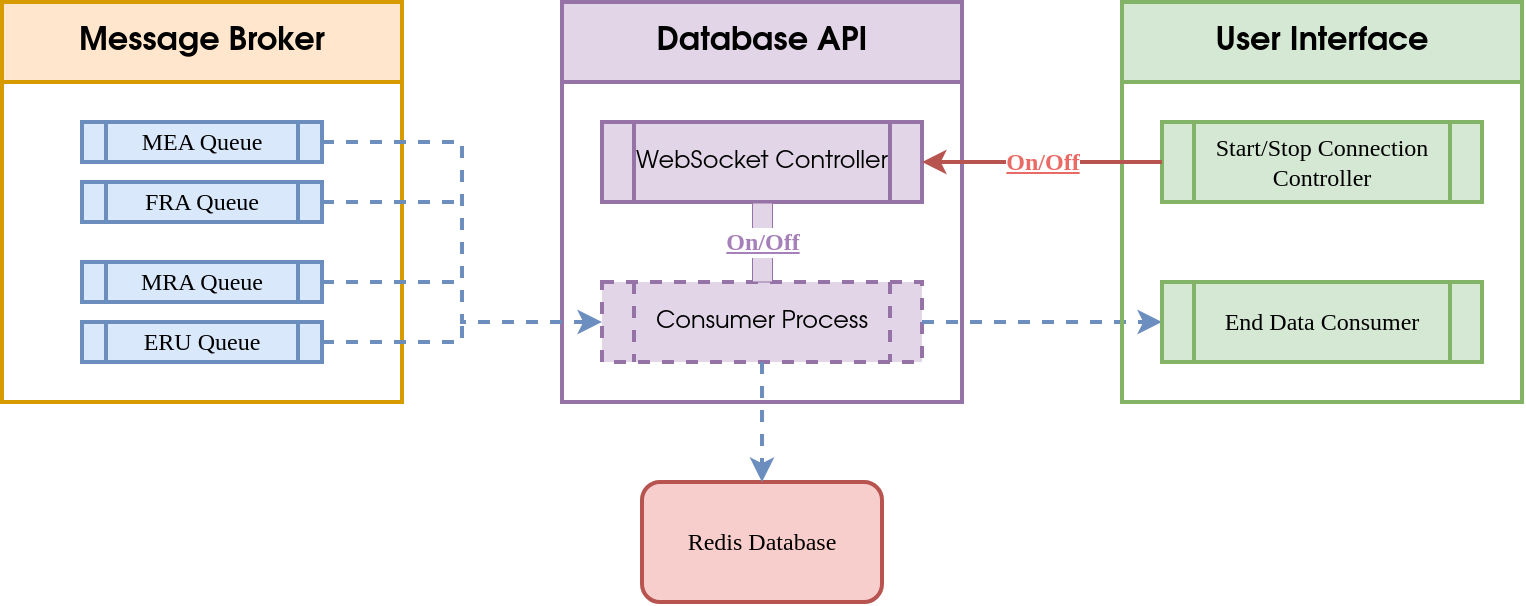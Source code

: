 <mxfile version="23.1.5" type="device">
  <diagram name="Page-1" id="dSiH4jGyFbU0ExAgmIkS">
    <mxGraphModel dx="2014" dy="1138" grid="1" gridSize="10" guides="1" tooltips="1" connect="1" arrows="1" fold="1" page="1" pageScale="1" pageWidth="850" pageHeight="1100" math="0" shadow="0">
      <root>
        <mxCell id="0" />
        <mxCell id="1" parent="0" />
        <mxCell id="BLDjILuYoB739DXXolBP-1" value="&lt;font style=&quot;font-size: 16px;&quot;&gt;Database API&lt;/font&gt;" style="swimlane;whiteSpace=wrap;html=1;fontFamily=URW Gothic;startSize=40;verticalAlign=middle;fillColor=#e1d5e7;strokeColor=#9673a6;strokeWidth=2;swimlaneLine=1;" parent="1" vertex="1">
          <mxGeometry x="320" y="400" width="200" height="200" as="geometry" />
        </mxCell>
        <mxCell id="BLDjILuYoB739DXXolBP-2" value="WebSocket Controller" style="shape=process;whiteSpace=wrap;html=1;backgroundOutline=1;fillColor=#e1d5e7;strokeColor=#9673a6;fontFamily=URW Gothic;strokeWidth=2;" parent="BLDjILuYoB739DXXolBP-1" vertex="1">
          <mxGeometry x="20" y="60" width="160" height="40" as="geometry" />
        </mxCell>
        <mxCell id="BLDjILuYoB739DXXolBP-3" value="Consumer Process" style="shape=process;whiteSpace=wrap;html=1;backgroundOutline=1;fillColor=#e1d5e7;strokeColor=#9673a6;fontFamily=URW Gothic;gradientColor=none;shadow=0;rounded=0;glass=0;dashed=1;fillStyle=solid;strokeWidth=2;" parent="BLDjILuYoB739DXXolBP-1" vertex="1">
          <mxGeometry x="20" y="140" width="160" height="40" as="geometry" />
        </mxCell>
        <mxCell id="BLDjILuYoB739DXXolBP-32" value="" style="endArrow=classic;startArrow=none;html=1;rounded=0;fillColor=#dae8fc;strokeColor=#6c8ebf;strokeWidth=2;startFill=0;dashed=1;" parent="BLDjILuYoB739DXXolBP-1" edge="1">
          <mxGeometry width="50" height="50" relative="1" as="geometry">
            <mxPoint x="180" y="160" as="sourcePoint" />
            <mxPoint x="300" y="160" as="targetPoint" />
          </mxGeometry>
        </mxCell>
        <mxCell id="BLDjILuYoB739DXXolBP-39" value="" style="endArrow=none;html=1;rounded=0;exitX=0.5;exitY=1;exitDx=0;exitDy=0;entryX=0.5;entryY=0;entryDx=0;entryDy=0;fontFamily=Avenir Book;shape=flexArrow;endFill=0;fillColor=#e1d5e7;strokeColor=#9673A6;gradientColor=none;strokeWidth=0.5;" parent="BLDjILuYoB739DXXolBP-1" source="BLDjILuYoB739DXXolBP-2" target="BLDjILuYoB739DXXolBP-3" edge="1">
          <mxGeometry relative="1" as="geometry">
            <mxPoint x="260" y="190" as="sourcePoint" />
            <mxPoint x="360" y="190" as="targetPoint" />
          </mxGeometry>
        </mxCell>
        <mxCell id="BLDjILuYoB739DXXolBP-40" value="&lt;font color=&quot;#a680b8&quot; style=&quot;font-size: 12px;&quot;&gt;&lt;b&gt;&lt;u&gt;On/Off&lt;/u&gt;&lt;/b&gt;&lt;/font&gt;" style="edgeLabel;resizable=0;html=1;;align=center;verticalAlign=middle;fontFamily=Avenir Book;" parent="BLDjILuYoB739DXXolBP-39" connectable="0" vertex="1">
          <mxGeometry relative="1" as="geometry" />
        </mxCell>
        <mxCell id="BLDjILuYoB739DXXolBP-7" value="&lt;font style=&quot;font-size: 16px;&quot;&gt;Message Broker&lt;/font&gt;" style="swimlane;whiteSpace=wrap;html=1;fontFamily=URW Gothic;startSize=40;verticalAlign=middle;fillColor=#ffe6cc;strokeColor=#d79b00;strokeWidth=2;" parent="1" vertex="1">
          <mxGeometry x="40" y="400" width="200" height="200" as="geometry" />
        </mxCell>
        <mxCell id="BLDjILuYoB739DXXolBP-11" value="&lt;font face=&quot;Avenir Book&quot;&gt;MEA Queue&lt;/font&gt;" style="shape=process;whiteSpace=wrap;html=1;backgroundOutline=1;fontFamily=URW Gothic;fillColor=#dae8fc;strokeColor=#6c8ebf;strokeWidth=2;" parent="BLDjILuYoB739DXXolBP-7" vertex="1">
          <mxGeometry x="40" y="60" width="120" height="20" as="geometry" />
        </mxCell>
        <mxCell id="BLDjILuYoB739DXXolBP-23" style="edgeStyle=orthogonalEdgeStyle;rounded=0;orthogonalLoop=1;jettySize=auto;html=1;endArrow=none;endFill=0;fillColor=#dae8fc;strokeColor=#6c8ebf;dashed=1;strokeWidth=2;" parent="BLDjILuYoB739DXXolBP-7" source="BLDjILuYoB739DXXolBP-14" edge="1">
          <mxGeometry relative="1" as="geometry">
            <mxPoint x="230" y="140" as="targetPoint" />
          </mxGeometry>
        </mxCell>
        <mxCell id="BLDjILuYoB739DXXolBP-14" value="MRA Queue" style="shape=process;whiteSpace=wrap;html=1;backgroundOutline=1;fontFamily=Avenir Book;fillColor=#dae8fc;strokeColor=#6c8ebf;strokeWidth=2;" parent="BLDjILuYoB739DXXolBP-7" vertex="1">
          <mxGeometry x="40" y="130" width="120" height="20" as="geometry" />
        </mxCell>
        <mxCell id="BLDjILuYoB739DXXolBP-24" style="edgeStyle=orthogonalEdgeStyle;rounded=0;orthogonalLoop=1;jettySize=auto;html=1;endArrow=none;endFill=0;dashed=1;strokeColor=#6c8ebf;fillColor=#dae8fc;strokeWidth=2;" parent="BLDjILuYoB739DXXolBP-7" source="BLDjILuYoB739DXXolBP-15" edge="1">
          <mxGeometry relative="1" as="geometry">
            <mxPoint x="230" y="160" as="targetPoint" />
            <Array as="points">
              <mxPoint x="230" y="170" />
            </Array>
          </mxGeometry>
        </mxCell>
        <mxCell id="BLDjILuYoB739DXXolBP-15" value="ERU Queue" style="shape=process;whiteSpace=wrap;html=1;backgroundOutline=1;fontFamily=Avenir Book;fillColor=#dae8fc;strokeColor=#6c8ebf;strokeWidth=2;gradientColor=none;" parent="BLDjILuYoB739DXXolBP-7" vertex="1">
          <mxGeometry x="40" y="160" width="120" height="20" as="geometry" />
        </mxCell>
        <mxCell id="BLDjILuYoB739DXXolBP-22" style="edgeStyle=orthogonalEdgeStyle;rounded=0;orthogonalLoop=1;jettySize=auto;html=1;endArrow=none;endFill=0;fillColor=#dae8fc;strokeColor=#6c8ebf;dashed=1;strokeWidth=2;" parent="BLDjILuYoB739DXXolBP-7" source="BLDjILuYoB739DXXolBP-20" edge="1">
          <mxGeometry relative="1" as="geometry">
            <mxPoint x="230" y="100" as="targetPoint" />
          </mxGeometry>
        </mxCell>
        <mxCell id="BLDjILuYoB739DXXolBP-20" value="&lt;font face=&quot;Avenir Book&quot;&gt;FRA Queue&lt;/font&gt;" style="shape=process;whiteSpace=wrap;html=1;backgroundOutline=1;fillColor=#dae8fc;strokeColor=#6c8ebf;strokeWidth=2;" parent="BLDjILuYoB739DXXolBP-7" vertex="1">
          <mxGeometry x="40" y="90" width="120" height="20" as="geometry" />
        </mxCell>
        <mxCell id="BLDjILuYoB739DXXolBP-21" style="edgeStyle=orthogonalEdgeStyle;rounded=0;orthogonalLoop=1;jettySize=auto;html=1;entryX=0;entryY=0.5;entryDx=0;entryDy=0;fillColor=#dae8fc;strokeColor=#6c8ebf;dashed=1;strokeWidth=2;" parent="1" source="BLDjILuYoB739DXXolBP-11" target="BLDjILuYoB739DXXolBP-3" edge="1">
          <mxGeometry relative="1" as="geometry" />
        </mxCell>
        <mxCell id="BLDjILuYoB739DXXolBP-29" value="&lt;font style=&quot;font-size: 16px;&quot;&gt;User Interface&lt;/font&gt;" style="swimlane;whiteSpace=wrap;html=1;fontFamily=URW Gothic;startSize=40;verticalAlign=middle;fillColor=#d5e8d4;strokeColor=#82b366;strokeWidth=2;swimlaneLine=1;fillStyle=auto;" parent="1" vertex="1">
          <mxGeometry x="600" y="400" width="200" height="200" as="geometry" />
        </mxCell>
        <mxCell id="BLDjILuYoB739DXXolBP-33" value="Start/Stop Connection Controller" style="shape=process;whiteSpace=wrap;html=1;backgroundOutline=1;fillColor=#d5e8d4;strokeColor=#82b366;strokeWidth=2;fontFamily=Avenir Book;" parent="BLDjILuYoB739DXXolBP-29" vertex="1">
          <mxGeometry x="20" y="60" width="160" height="40" as="geometry" />
        </mxCell>
        <mxCell id="BLDjILuYoB739DXXolBP-35" value="&lt;font face=&quot;Avenir Book&quot;&gt;End Data Consumer&lt;/font&gt;" style="shape=process;whiteSpace=wrap;html=1;backgroundOutline=1;fillColor=#d5e8d4;strokeColor=#82b366;strokeWidth=2;" parent="BLDjILuYoB739DXXolBP-29" vertex="1">
          <mxGeometry x="20" y="140" width="160" height="40" as="geometry" />
        </mxCell>
        <mxCell id="BLDjILuYoB739DXXolBP-36" value="" style="endArrow=classic;html=1;rounded=0;entryX=1;entryY=0.5;entryDx=0;entryDy=0;exitX=0;exitY=0.5;exitDx=0;exitDy=0;fillColor=#f8cecc;strokeColor=#b85450;strokeWidth=2;" parent="1" source="BLDjILuYoB739DXXolBP-33" target="BLDjILuYoB739DXXolBP-2" edge="1">
          <mxGeometry relative="1" as="geometry">
            <mxPoint x="550" y="610" as="sourcePoint" />
            <mxPoint x="650" y="610" as="targetPoint" />
          </mxGeometry>
        </mxCell>
        <mxCell id="BLDjILuYoB739DXXolBP-37" value="On/Off" style="edgeLabel;resizable=0;html=1;;align=center;verticalAlign=middle;fontFamily=Avenir Book;fontStyle=5;fontColor=#EA6B66;fontSize=12;" parent="BLDjILuYoB739DXXolBP-36" connectable="0" vertex="1">
          <mxGeometry relative="1" as="geometry" />
        </mxCell>
        <mxCell id="h2AgbxBwN3QEsfcMSDLG-1" value="Redis Database" style="rounded=1;whiteSpace=wrap;html=1;fillColor=#f8cecc;strokeColor=#b85450;strokeWidth=2;fontFamily=Avenir Book;" parent="1" vertex="1">
          <mxGeometry x="360" y="640" width="120" height="60" as="geometry" />
        </mxCell>
        <mxCell id="h2AgbxBwN3QEsfcMSDLG-3" style="edgeStyle=orthogonalEdgeStyle;rounded=0;orthogonalLoop=1;jettySize=auto;html=1;exitX=0.5;exitY=1;exitDx=0;exitDy=0;entryX=0.5;entryY=0;entryDx=0;entryDy=0;fontColor=#EA6B66;fillColor=#dae8fc;strokeColor=#6c8ebf;strokeWidth=2;dashed=1;" parent="1" source="BLDjILuYoB739DXXolBP-3" target="h2AgbxBwN3QEsfcMSDLG-1" edge="1">
          <mxGeometry relative="1" as="geometry" />
        </mxCell>
      </root>
    </mxGraphModel>
  </diagram>
</mxfile>
